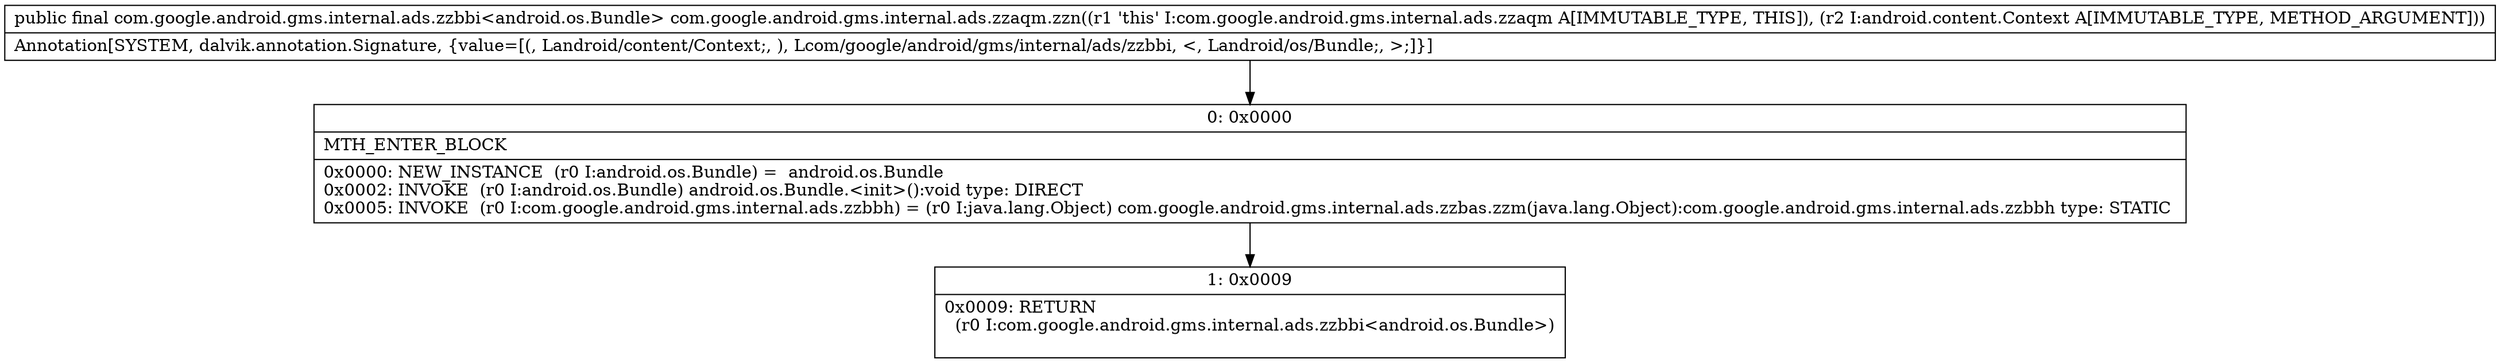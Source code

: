 digraph "CFG forcom.google.android.gms.internal.ads.zzaqm.zzn(Landroid\/content\/Context;)Lcom\/google\/android\/gms\/internal\/ads\/zzbbi;" {
Node_0 [shape=record,label="{0\:\ 0x0000|MTH_ENTER_BLOCK\l|0x0000: NEW_INSTANCE  (r0 I:android.os.Bundle) =  android.os.Bundle \l0x0002: INVOKE  (r0 I:android.os.Bundle) android.os.Bundle.\<init\>():void type: DIRECT \l0x0005: INVOKE  (r0 I:com.google.android.gms.internal.ads.zzbbh) = (r0 I:java.lang.Object) com.google.android.gms.internal.ads.zzbas.zzm(java.lang.Object):com.google.android.gms.internal.ads.zzbbh type: STATIC \l}"];
Node_1 [shape=record,label="{1\:\ 0x0009|0x0009: RETURN  \l  (r0 I:com.google.android.gms.internal.ads.zzbbi\<android.os.Bundle\>)\l \l}"];
MethodNode[shape=record,label="{public final com.google.android.gms.internal.ads.zzbbi\<android.os.Bundle\> com.google.android.gms.internal.ads.zzaqm.zzn((r1 'this' I:com.google.android.gms.internal.ads.zzaqm A[IMMUTABLE_TYPE, THIS]), (r2 I:android.content.Context A[IMMUTABLE_TYPE, METHOD_ARGUMENT]))  | Annotation[SYSTEM, dalvik.annotation.Signature, \{value=[(, Landroid\/content\/Context;, ), Lcom\/google\/android\/gms\/internal\/ads\/zzbbi, \<, Landroid\/os\/Bundle;, \>;]\}]\l}"];
MethodNode -> Node_0;
Node_0 -> Node_1;
}

